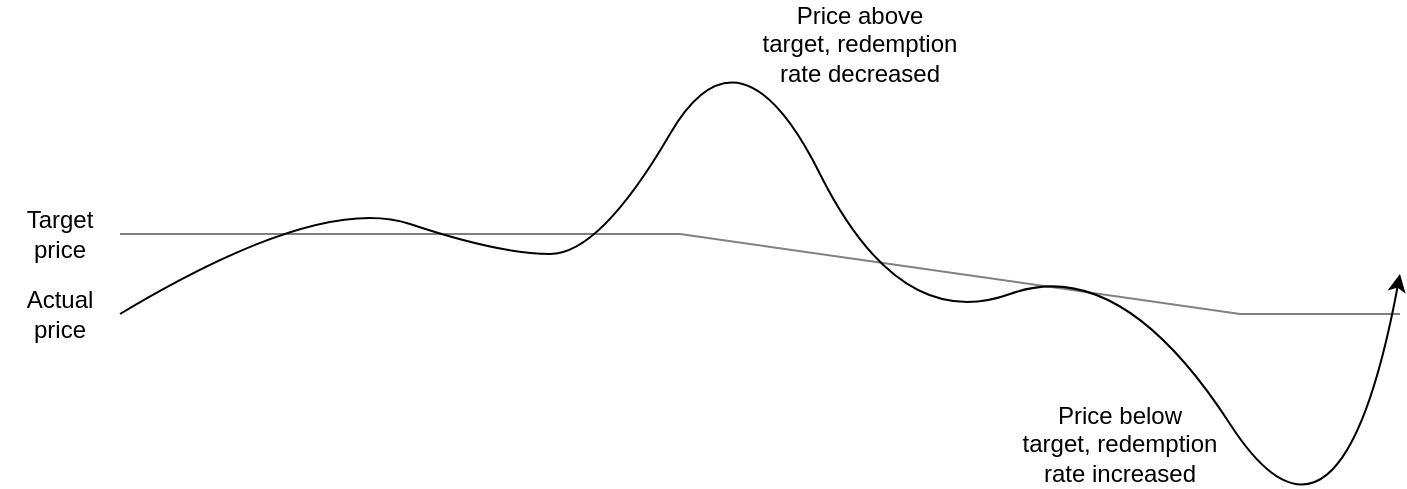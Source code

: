 <mxfile version="18.1.1" type="device"><diagram id="9r1a0kBjdYfuTyzFR6rY" name="Page-1"><mxGraphModel dx="1422" dy="740" grid="1" gridSize="10" guides="1" tooltips="1" connect="1" arrows="1" fold="1" page="1" pageScale="1" pageWidth="850" pageHeight="1100" math="0" shadow="0"><root><mxCell id="0"/><mxCell id="1" parent="0"/><mxCell id="_cT-ToSyKGvrOGXirUhP-1" value="" style="endArrow=none;html=1;rounded=0;fillColor=#d5e8d4;strokeColor=#808080;" edge="1" parent="1"><mxGeometry width="50" height="50" relative="1" as="geometry"><mxPoint x="80" y="280" as="sourcePoint"/><mxPoint x="720" y="320" as="targetPoint"/><Array as="points"><mxPoint x="360" y="280"/><mxPoint x="640" y="320"/></Array></mxGeometry></mxCell><mxCell id="_cT-ToSyKGvrOGXirUhP-2" value="Target&lt;br&gt;price" style="text;html=1;strokeColor=none;fillColor=none;align=center;verticalAlign=middle;whiteSpace=wrap;rounded=0;" vertex="1" parent="1"><mxGeometry x="20" y="260" width="60" height="40" as="geometry"/></mxCell><mxCell id="_cT-ToSyKGvrOGXirUhP-3" value="" style="curved=1;endArrow=classic;html=1;rounded=0;" edge="1" parent="1"><mxGeometry width="50" height="50" relative="1" as="geometry"><mxPoint x="80" y="320" as="sourcePoint"/><mxPoint x="720" y="300" as="targetPoint"/><Array as="points"><mxPoint x="180" y="260"/><mxPoint x="270" y="290"/><mxPoint x="320" y="290"/><mxPoint x="390" y="170"/><mxPoint x="470" y="330"/><mxPoint x="580" y="290"/><mxPoint x="690" y="460"/></Array></mxGeometry></mxCell><mxCell id="_cT-ToSyKGvrOGXirUhP-4" value="Price above target, redemption rate decreased" style="text;html=1;strokeColor=none;fillColor=none;align=center;verticalAlign=middle;whiteSpace=wrap;rounded=0;" vertex="1" parent="1"><mxGeometry x="400" y="170" width="100" height="30" as="geometry"/></mxCell><mxCell id="_cT-ToSyKGvrOGXirUhP-7" value="Price below target, redemption rate increased" style="text;html=1;strokeColor=none;fillColor=none;align=center;verticalAlign=middle;whiteSpace=wrap;rounded=0;" vertex="1" parent="1"><mxGeometry x="530" y="370" width="100" height="30" as="geometry"/></mxCell><mxCell id="_cT-ToSyKGvrOGXirUhP-8" value="Actual&lt;br&gt;price" style="text;html=1;strokeColor=none;fillColor=none;align=center;verticalAlign=middle;whiteSpace=wrap;rounded=0;" vertex="1" parent="1"><mxGeometry x="20" y="300" width="60" height="40" as="geometry"/></mxCell></root></mxGraphModel></diagram></mxfile>